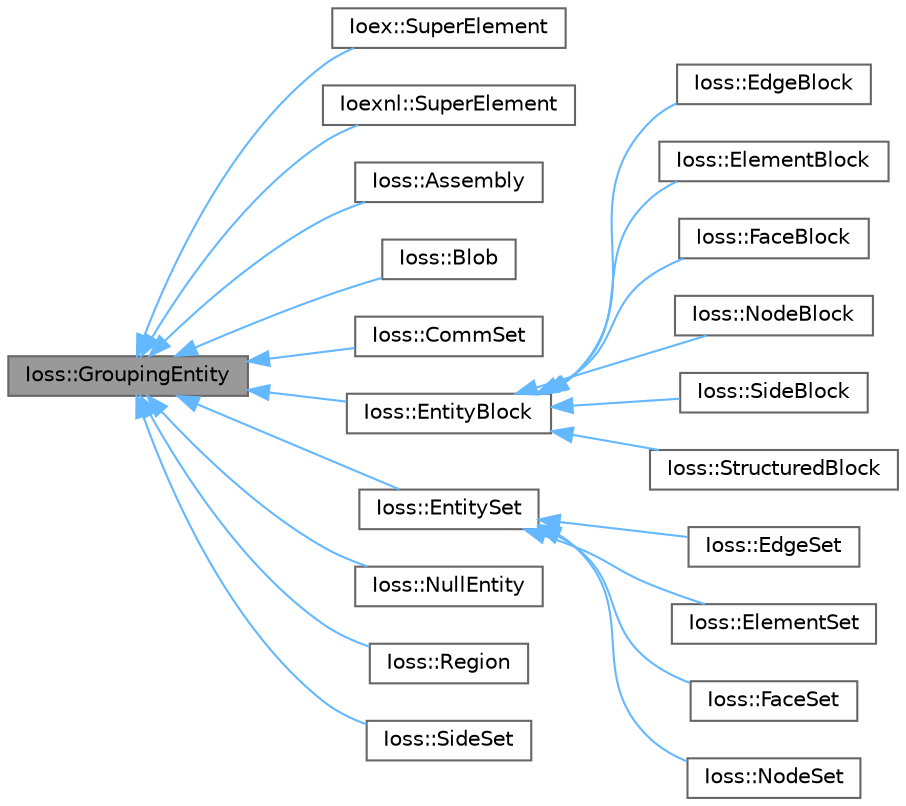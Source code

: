 digraph "Ioss::GroupingEntity"
{
 // INTERACTIVE_SVG=YES
 // LATEX_PDF_SIZE
  bgcolor="transparent";
  edge [fontname=Helvetica,fontsize=10,labelfontname=Helvetica,labelfontsize=10];
  node [fontname=Helvetica,fontsize=10,shape=box,height=0.2,width=0.4];
  rankdir="LR";
  Node1 [id="Node000001",label="Ioss::GroupingEntity",height=0.2,width=0.4,color="gray40", fillcolor="grey60", style="filled", fontcolor="black",tooltip="Base class for all 'grouping' entities. The following derived classes are typical:"];
  Node1 -> Node2 [id="edge1_Node000001_Node000002",dir="back",color="steelblue1",style="solid",tooltip=" "];
  Node2 [id="Node000002",label="Ioex::SuperElement",height=0.2,width=0.4,color="gray40", fillcolor="white", style="filled",URL="$classIoex_1_1SuperElement.html",tooltip=" "];
  Node1 -> Node3 [id="edge2_Node000001_Node000003",dir="back",color="steelblue1",style="solid",tooltip=" "];
  Node3 [id="Node000003",label="Ioexnl::SuperElement",height=0.2,width=0.4,color="gray40", fillcolor="white", style="filled",URL="$classIoexnl_1_1SuperElement.html",tooltip=" "];
  Node1 -> Node4 [id="edge3_Node000001_Node000004",dir="back",color="steelblue1",style="solid",tooltip=" "];
  Node4 [id="Node000004",label="Ioss::Assembly",height=0.2,width=0.4,color="gray40", fillcolor="white", style="filled",URL="$classIoss_1_1Assembly.html",tooltip="A homogeneous collection of other GroupingEntities."];
  Node1 -> Node5 [id="edge4_Node000001_Node000005",dir="back",color="steelblue1",style="solid",tooltip=" "];
  Node5 [id="Node000005",label="Ioss::Blob",height=0.2,width=0.4,color="gray40", fillcolor="white", style="filled",URL="$classIoss_1_1Blob.html",tooltip="A homogeneous collection of other GroupingEntities."];
  Node1 -> Node6 [id="edge5_Node000001_Node000006",dir="back",color="steelblue1",style="solid",tooltip=" "];
  Node6 [id="Node000006",label="Ioss::CommSet",height=0.2,width=0.4,color="gray40", fillcolor="white", style="filled",URL="$classIoss_1_1CommSet.html",tooltip=" "];
  Node1 -> Node7 [id="edge6_Node000001_Node000007",dir="back",color="steelblue1",style="solid",tooltip=" "];
  Node7 [id="Node000007",label="Ioss::EntityBlock",height=0.2,width=0.4,color="gray40", fillcolor="white", style="filled",URL="$classIoss_1_1EntityBlock.html",tooltip="Base class for all 'block'-type grouping entities, which means all members of the block are similar o..."];
  Node7 -> Node8 [id="edge7_Node000007_Node000008",dir="back",color="steelblue1",style="solid",tooltip=" "];
  Node8 [id="Node000008",label="Ioss::EdgeBlock",height=0.2,width=0.4,color="gray40", fillcolor="white", style="filled",URL="$classIoss_1_1EdgeBlock.html",tooltip="A collection of element edges with the same topology."];
  Node7 -> Node9 [id="edge8_Node000007_Node000009",dir="back",color="steelblue1",style="solid",tooltip=" "];
  Node9 [id="Node000009",label="Ioss::ElementBlock",height=0.2,width=0.4,color="gray40", fillcolor="white", style="filled",URL="$classIoss_1_1ElementBlock.html",tooltip="A collection of elements having the same topology."];
  Node7 -> Node10 [id="edge9_Node000007_Node000010",dir="back",color="steelblue1",style="solid",tooltip=" "];
  Node10 [id="Node000010",label="Ioss::FaceBlock",height=0.2,width=0.4,color="gray40", fillcolor="white", style="filled",URL="$classIoss_1_1FaceBlock.html",tooltip="A collection of element faces with the same topology."];
  Node7 -> Node11 [id="edge10_Node000007_Node000011",dir="back",color="steelblue1",style="solid",tooltip=" "];
  Node11 [id="Node000011",label="Ioss::NodeBlock",height=0.2,width=0.4,color="gray40", fillcolor="white", style="filled",URL="$classIoss_1_1NodeBlock.html",tooltip="A collection of all nodes in the region."];
  Node7 -> Node12 [id="edge11_Node000007_Node000012",dir="back",color="steelblue1",style="solid",tooltip=" "];
  Node12 [id="Node000012",label="Ioss::SideBlock",height=0.2,width=0.4,color="gray40", fillcolor="white", style="filled",URL="$classIoss_1_1SideBlock.html",tooltip="A collection of element sides having the same topology."];
  Node7 -> Node13 [id="edge12_Node000007_Node000013",dir="back",color="steelblue1",style="solid",tooltip=" "];
  Node13 [id="Node000013",label="Ioss::StructuredBlock",height=0.2,width=0.4,color="gray40", fillcolor="white", style="filled",URL="$classIoss_1_1StructuredBlock.html",tooltip="A structured zone – i,j,k."];
  Node1 -> Node14 [id="edge13_Node000001_Node000014",dir="back",color="steelblue1",style="solid",tooltip=" "];
  Node14 [id="Node000014",label="Ioss::EntitySet",height=0.2,width=0.4,color="gray40", fillcolor="white", style="filled",URL="$classIoss_1_1EntitySet.html",tooltip="Base class for all 'set'-type grouping entities, which means that members of the set are not necessar..."];
  Node14 -> Node15 [id="edge14_Node000014_Node000015",dir="back",color="steelblue1",style="solid",tooltip=" "];
  Node15 [id="Node000015",label="Ioss::EdgeSet",height=0.2,width=0.4,color="gray40", fillcolor="white", style="filled",URL="$classIoss_1_1EdgeSet.html",tooltip="A collection of element edges."];
  Node14 -> Node16 [id="edge15_Node000014_Node000016",dir="back",color="steelblue1",style="solid",tooltip=" "];
  Node16 [id="Node000016",label="Ioss::ElementSet",height=0.2,width=0.4,color="gray40", fillcolor="white", style="filled",URL="$classIoss_1_1ElementSet.html",tooltip="A collection of elements."];
  Node14 -> Node17 [id="edge16_Node000014_Node000017",dir="back",color="steelblue1",style="solid",tooltip=" "];
  Node17 [id="Node000017",label="Ioss::FaceSet",height=0.2,width=0.4,color="gray40", fillcolor="white", style="filled",URL="$classIoss_1_1FaceSet.html",tooltip="A collection of element faces."];
  Node14 -> Node18 [id="edge17_Node000014_Node000018",dir="back",color="steelblue1",style="solid",tooltip=" "];
  Node18 [id="Node000018",label="Ioss::NodeSet",height=0.2,width=0.4,color="gray40", fillcolor="white", style="filled",URL="$classIoss_1_1NodeSet.html",tooltip="A collection of nodes."];
  Node1 -> Node19 [id="edge18_Node000001_Node000019",dir="back",color="steelblue1",style="solid",tooltip=" "];
  Node19 [id="Node000019",label="Ioss::NullEntity",height=0.2,width=0.4,color="gray40", fillcolor="white", style="filled",URL="$classIoss_1_1NullEntity.html",tooltip=" "];
  Node1 -> Node20 [id="edge19_Node000001_Node000020",dir="back",color="steelblue1",style="solid",tooltip=" "];
  Node20 [id="Node000020",label="Ioss::Region",height=0.2,width=0.4,color="gray40", fillcolor="white", style="filled",URL="$classIoss_1_1Region.html",tooltip="A grouping entity that contains other grouping entities."];
  Node1 -> Node21 [id="edge20_Node000001_Node000021",dir="back",color="steelblue1",style="solid",tooltip=" "];
  Node21 [id="Node000021",label="Ioss::SideSet",height=0.2,width=0.4,color="gray40", fillcolor="white", style="filled",URL="$classIoss_1_1SideSet.html",tooltip="A collection of element sides."];
}
